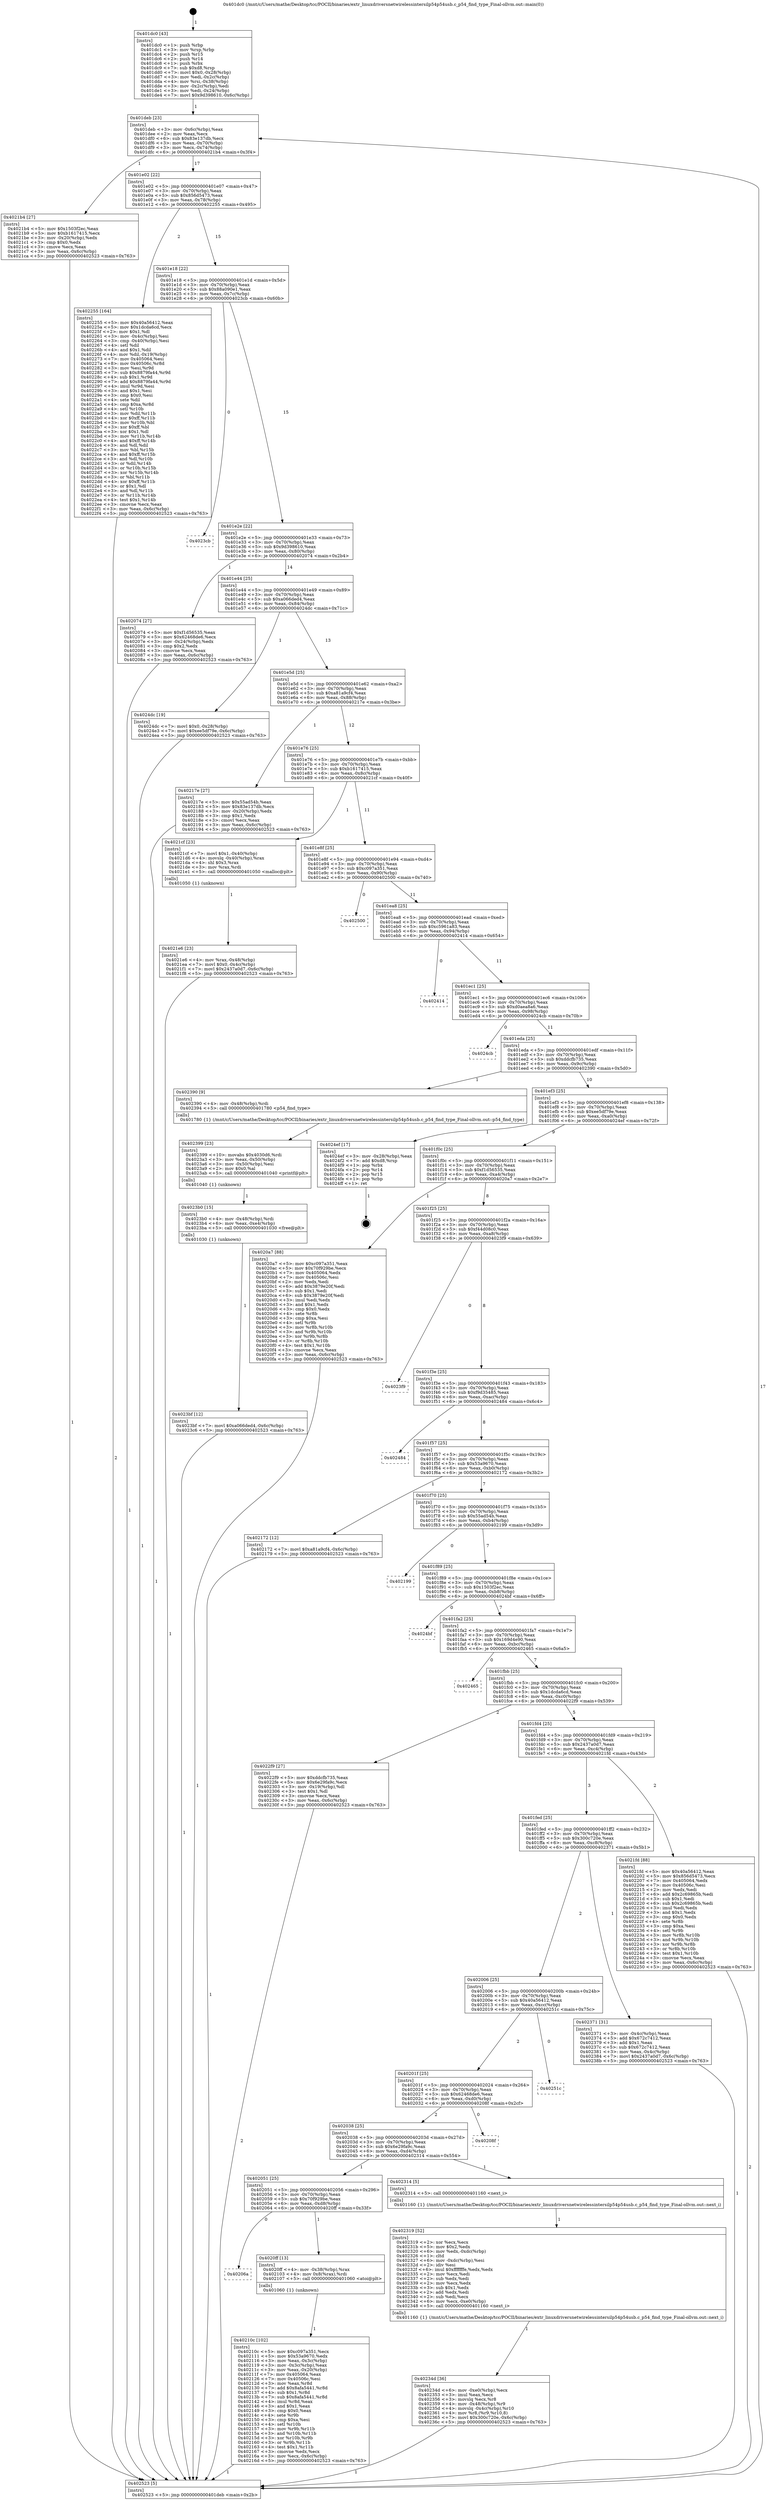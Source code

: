 digraph "0x401dc0" {
  label = "0x401dc0 (/mnt/c/Users/mathe/Desktop/tcc/POCII/binaries/extr_linuxdriversnetwirelessintersilp54p54usb.c_p54_find_type_Final-ollvm.out::main(0))"
  labelloc = "t"
  node[shape=record]

  Entry [label="",width=0.3,height=0.3,shape=circle,fillcolor=black,style=filled]
  "0x401deb" [label="{
     0x401deb [23]\l
     | [instrs]\l
     &nbsp;&nbsp;0x401deb \<+3\>: mov -0x6c(%rbp),%eax\l
     &nbsp;&nbsp;0x401dee \<+2\>: mov %eax,%ecx\l
     &nbsp;&nbsp;0x401df0 \<+6\>: sub $0x83e137db,%ecx\l
     &nbsp;&nbsp;0x401df6 \<+3\>: mov %eax,-0x70(%rbp)\l
     &nbsp;&nbsp;0x401df9 \<+3\>: mov %ecx,-0x74(%rbp)\l
     &nbsp;&nbsp;0x401dfc \<+6\>: je 00000000004021b4 \<main+0x3f4\>\l
  }"]
  "0x4021b4" [label="{
     0x4021b4 [27]\l
     | [instrs]\l
     &nbsp;&nbsp;0x4021b4 \<+5\>: mov $0x1503f2ec,%eax\l
     &nbsp;&nbsp;0x4021b9 \<+5\>: mov $0xb1617415,%ecx\l
     &nbsp;&nbsp;0x4021be \<+3\>: mov -0x20(%rbp),%edx\l
     &nbsp;&nbsp;0x4021c1 \<+3\>: cmp $0x0,%edx\l
     &nbsp;&nbsp;0x4021c4 \<+3\>: cmove %ecx,%eax\l
     &nbsp;&nbsp;0x4021c7 \<+3\>: mov %eax,-0x6c(%rbp)\l
     &nbsp;&nbsp;0x4021ca \<+5\>: jmp 0000000000402523 \<main+0x763\>\l
  }"]
  "0x401e02" [label="{
     0x401e02 [22]\l
     | [instrs]\l
     &nbsp;&nbsp;0x401e02 \<+5\>: jmp 0000000000401e07 \<main+0x47\>\l
     &nbsp;&nbsp;0x401e07 \<+3\>: mov -0x70(%rbp),%eax\l
     &nbsp;&nbsp;0x401e0a \<+5\>: sub $0x856d5473,%eax\l
     &nbsp;&nbsp;0x401e0f \<+3\>: mov %eax,-0x78(%rbp)\l
     &nbsp;&nbsp;0x401e12 \<+6\>: je 0000000000402255 \<main+0x495\>\l
  }"]
  Exit [label="",width=0.3,height=0.3,shape=circle,fillcolor=black,style=filled,peripheries=2]
  "0x402255" [label="{
     0x402255 [164]\l
     | [instrs]\l
     &nbsp;&nbsp;0x402255 \<+5\>: mov $0x40a56412,%eax\l
     &nbsp;&nbsp;0x40225a \<+5\>: mov $0x1dcda6cd,%ecx\l
     &nbsp;&nbsp;0x40225f \<+2\>: mov $0x1,%dl\l
     &nbsp;&nbsp;0x402261 \<+3\>: mov -0x4c(%rbp),%esi\l
     &nbsp;&nbsp;0x402264 \<+3\>: cmp -0x40(%rbp),%esi\l
     &nbsp;&nbsp;0x402267 \<+4\>: setl %dil\l
     &nbsp;&nbsp;0x40226b \<+4\>: and $0x1,%dil\l
     &nbsp;&nbsp;0x40226f \<+4\>: mov %dil,-0x19(%rbp)\l
     &nbsp;&nbsp;0x402273 \<+7\>: mov 0x405064,%esi\l
     &nbsp;&nbsp;0x40227a \<+8\>: mov 0x40506c,%r8d\l
     &nbsp;&nbsp;0x402282 \<+3\>: mov %esi,%r9d\l
     &nbsp;&nbsp;0x402285 \<+7\>: sub $0x8879fa44,%r9d\l
     &nbsp;&nbsp;0x40228c \<+4\>: sub $0x1,%r9d\l
     &nbsp;&nbsp;0x402290 \<+7\>: add $0x8879fa44,%r9d\l
     &nbsp;&nbsp;0x402297 \<+4\>: imul %r9d,%esi\l
     &nbsp;&nbsp;0x40229b \<+3\>: and $0x1,%esi\l
     &nbsp;&nbsp;0x40229e \<+3\>: cmp $0x0,%esi\l
     &nbsp;&nbsp;0x4022a1 \<+4\>: sete %dil\l
     &nbsp;&nbsp;0x4022a5 \<+4\>: cmp $0xa,%r8d\l
     &nbsp;&nbsp;0x4022a9 \<+4\>: setl %r10b\l
     &nbsp;&nbsp;0x4022ad \<+3\>: mov %dil,%r11b\l
     &nbsp;&nbsp;0x4022b0 \<+4\>: xor $0xff,%r11b\l
     &nbsp;&nbsp;0x4022b4 \<+3\>: mov %r10b,%bl\l
     &nbsp;&nbsp;0x4022b7 \<+3\>: xor $0xff,%bl\l
     &nbsp;&nbsp;0x4022ba \<+3\>: xor $0x1,%dl\l
     &nbsp;&nbsp;0x4022bd \<+3\>: mov %r11b,%r14b\l
     &nbsp;&nbsp;0x4022c0 \<+4\>: and $0xff,%r14b\l
     &nbsp;&nbsp;0x4022c4 \<+3\>: and %dl,%dil\l
     &nbsp;&nbsp;0x4022c7 \<+3\>: mov %bl,%r15b\l
     &nbsp;&nbsp;0x4022ca \<+4\>: and $0xff,%r15b\l
     &nbsp;&nbsp;0x4022ce \<+3\>: and %dl,%r10b\l
     &nbsp;&nbsp;0x4022d1 \<+3\>: or %dil,%r14b\l
     &nbsp;&nbsp;0x4022d4 \<+3\>: or %r10b,%r15b\l
     &nbsp;&nbsp;0x4022d7 \<+3\>: xor %r15b,%r14b\l
     &nbsp;&nbsp;0x4022da \<+3\>: or %bl,%r11b\l
     &nbsp;&nbsp;0x4022dd \<+4\>: xor $0xff,%r11b\l
     &nbsp;&nbsp;0x4022e1 \<+3\>: or $0x1,%dl\l
     &nbsp;&nbsp;0x4022e4 \<+3\>: and %dl,%r11b\l
     &nbsp;&nbsp;0x4022e7 \<+3\>: or %r11b,%r14b\l
     &nbsp;&nbsp;0x4022ea \<+4\>: test $0x1,%r14b\l
     &nbsp;&nbsp;0x4022ee \<+3\>: cmovne %ecx,%eax\l
     &nbsp;&nbsp;0x4022f1 \<+3\>: mov %eax,-0x6c(%rbp)\l
     &nbsp;&nbsp;0x4022f4 \<+5\>: jmp 0000000000402523 \<main+0x763\>\l
  }"]
  "0x401e18" [label="{
     0x401e18 [22]\l
     | [instrs]\l
     &nbsp;&nbsp;0x401e18 \<+5\>: jmp 0000000000401e1d \<main+0x5d\>\l
     &nbsp;&nbsp;0x401e1d \<+3\>: mov -0x70(%rbp),%eax\l
     &nbsp;&nbsp;0x401e20 \<+5\>: sub $0x88a090e1,%eax\l
     &nbsp;&nbsp;0x401e25 \<+3\>: mov %eax,-0x7c(%rbp)\l
     &nbsp;&nbsp;0x401e28 \<+6\>: je 00000000004023cb \<main+0x60b\>\l
  }"]
  "0x4023bf" [label="{
     0x4023bf [12]\l
     | [instrs]\l
     &nbsp;&nbsp;0x4023bf \<+7\>: movl $0xa066ded4,-0x6c(%rbp)\l
     &nbsp;&nbsp;0x4023c6 \<+5\>: jmp 0000000000402523 \<main+0x763\>\l
  }"]
  "0x4023cb" [label="{
     0x4023cb\l
  }", style=dashed]
  "0x401e2e" [label="{
     0x401e2e [22]\l
     | [instrs]\l
     &nbsp;&nbsp;0x401e2e \<+5\>: jmp 0000000000401e33 \<main+0x73\>\l
     &nbsp;&nbsp;0x401e33 \<+3\>: mov -0x70(%rbp),%eax\l
     &nbsp;&nbsp;0x401e36 \<+5\>: sub $0x9d398610,%eax\l
     &nbsp;&nbsp;0x401e3b \<+3\>: mov %eax,-0x80(%rbp)\l
     &nbsp;&nbsp;0x401e3e \<+6\>: je 0000000000402074 \<main+0x2b4\>\l
  }"]
  "0x4023b0" [label="{
     0x4023b0 [15]\l
     | [instrs]\l
     &nbsp;&nbsp;0x4023b0 \<+4\>: mov -0x48(%rbp),%rdi\l
     &nbsp;&nbsp;0x4023b4 \<+6\>: mov %eax,-0xe4(%rbp)\l
     &nbsp;&nbsp;0x4023ba \<+5\>: call 0000000000401030 \<free@plt\>\l
     | [calls]\l
     &nbsp;&nbsp;0x401030 \{1\} (unknown)\l
  }"]
  "0x402074" [label="{
     0x402074 [27]\l
     | [instrs]\l
     &nbsp;&nbsp;0x402074 \<+5\>: mov $0xf1d56535,%eax\l
     &nbsp;&nbsp;0x402079 \<+5\>: mov $0x62468de6,%ecx\l
     &nbsp;&nbsp;0x40207e \<+3\>: mov -0x24(%rbp),%edx\l
     &nbsp;&nbsp;0x402081 \<+3\>: cmp $0x2,%edx\l
     &nbsp;&nbsp;0x402084 \<+3\>: cmovne %ecx,%eax\l
     &nbsp;&nbsp;0x402087 \<+3\>: mov %eax,-0x6c(%rbp)\l
     &nbsp;&nbsp;0x40208a \<+5\>: jmp 0000000000402523 \<main+0x763\>\l
  }"]
  "0x401e44" [label="{
     0x401e44 [25]\l
     | [instrs]\l
     &nbsp;&nbsp;0x401e44 \<+5\>: jmp 0000000000401e49 \<main+0x89\>\l
     &nbsp;&nbsp;0x401e49 \<+3\>: mov -0x70(%rbp),%eax\l
     &nbsp;&nbsp;0x401e4c \<+5\>: sub $0xa066ded4,%eax\l
     &nbsp;&nbsp;0x401e51 \<+6\>: mov %eax,-0x84(%rbp)\l
     &nbsp;&nbsp;0x401e57 \<+6\>: je 00000000004024dc \<main+0x71c\>\l
  }"]
  "0x402523" [label="{
     0x402523 [5]\l
     | [instrs]\l
     &nbsp;&nbsp;0x402523 \<+5\>: jmp 0000000000401deb \<main+0x2b\>\l
  }"]
  "0x401dc0" [label="{
     0x401dc0 [43]\l
     | [instrs]\l
     &nbsp;&nbsp;0x401dc0 \<+1\>: push %rbp\l
     &nbsp;&nbsp;0x401dc1 \<+3\>: mov %rsp,%rbp\l
     &nbsp;&nbsp;0x401dc4 \<+2\>: push %r15\l
     &nbsp;&nbsp;0x401dc6 \<+2\>: push %r14\l
     &nbsp;&nbsp;0x401dc8 \<+1\>: push %rbx\l
     &nbsp;&nbsp;0x401dc9 \<+7\>: sub $0xd8,%rsp\l
     &nbsp;&nbsp;0x401dd0 \<+7\>: movl $0x0,-0x28(%rbp)\l
     &nbsp;&nbsp;0x401dd7 \<+3\>: mov %edi,-0x2c(%rbp)\l
     &nbsp;&nbsp;0x401dda \<+4\>: mov %rsi,-0x38(%rbp)\l
     &nbsp;&nbsp;0x401dde \<+3\>: mov -0x2c(%rbp),%edi\l
     &nbsp;&nbsp;0x401de1 \<+3\>: mov %edi,-0x24(%rbp)\l
     &nbsp;&nbsp;0x401de4 \<+7\>: movl $0x9d398610,-0x6c(%rbp)\l
  }"]
  "0x402399" [label="{
     0x402399 [23]\l
     | [instrs]\l
     &nbsp;&nbsp;0x402399 \<+10\>: movabs $0x4030d6,%rdi\l
     &nbsp;&nbsp;0x4023a3 \<+3\>: mov %eax,-0x50(%rbp)\l
     &nbsp;&nbsp;0x4023a6 \<+3\>: mov -0x50(%rbp),%esi\l
     &nbsp;&nbsp;0x4023a9 \<+2\>: mov $0x0,%al\l
     &nbsp;&nbsp;0x4023ab \<+5\>: call 0000000000401040 \<printf@plt\>\l
     | [calls]\l
     &nbsp;&nbsp;0x401040 \{1\} (unknown)\l
  }"]
  "0x4024dc" [label="{
     0x4024dc [19]\l
     | [instrs]\l
     &nbsp;&nbsp;0x4024dc \<+7\>: movl $0x0,-0x28(%rbp)\l
     &nbsp;&nbsp;0x4024e3 \<+7\>: movl $0xee5df79e,-0x6c(%rbp)\l
     &nbsp;&nbsp;0x4024ea \<+5\>: jmp 0000000000402523 \<main+0x763\>\l
  }"]
  "0x401e5d" [label="{
     0x401e5d [25]\l
     | [instrs]\l
     &nbsp;&nbsp;0x401e5d \<+5\>: jmp 0000000000401e62 \<main+0xa2\>\l
     &nbsp;&nbsp;0x401e62 \<+3\>: mov -0x70(%rbp),%eax\l
     &nbsp;&nbsp;0x401e65 \<+5\>: sub $0xa81a9cf4,%eax\l
     &nbsp;&nbsp;0x401e6a \<+6\>: mov %eax,-0x88(%rbp)\l
     &nbsp;&nbsp;0x401e70 \<+6\>: je 000000000040217e \<main+0x3be\>\l
  }"]
  "0x40234d" [label="{
     0x40234d [36]\l
     | [instrs]\l
     &nbsp;&nbsp;0x40234d \<+6\>: mov -0xe0(%rbp),%ecx\l
     &nbsp;&nbsp;0x402353 \<+3\>: imul %eax,%ecx\l
     &nbsp;&nbsp;0x402356 \<+3\>: movslq %ecx,%r8\l
     &nbsp;&nbsp;0x402359 \<+4\>: mov -0x48(%rbp),%r9\l
     &nbsp;&nbsp;0x40235d \<+4\>: movslq -0x4c(%rbp),%r10\l
     &nbsp;&nbsp;0x402361 \<+4\>: mov %r8,(%r9,%r10,8)\l
     &nbsp;&nbsp;0x402365 \<+7\>: movl $0x300c720e,-0x6c(%rbp)\l
     &nbsp;&nbsp;0x40236c \<+5\>: jmp 0000000000402523 \<main+0x763\>\l
  }"]
  "0x40217e" [label="{
     0x40217e [27]\l
     | [instrs]\l
     &nbsp;&nbsp;0x40217e \<+5\>: mov $0x55ad54b,%eax\l
     &nbsp;&nbsp;0x402183 \<+5\>: mov $0x83e137db,%ecx\l
     &nbsp;&nbsp;0x402188 \<+3\>: mov -0x20(%rbp),%edx\l
     &nbsp;&nbsp;0x40218b \<+3\>: cmp $0x1,%edx\l
     &nbsp;&nbsp;0x40218e \<+3\>: cmovl %ecx,%eax\l
     &nbsp;&nbsp;0x402191 \<+3\>: mov %eax,-0x6c(%rbp)\l
     &nbsp;&nbsp;0x402194 \<+5\>: jmp 0000000000402523 \<main+0x763\>\l
  }"]
  "0x401e76" [label="{
     0x401e76 [25]\l
     | [instrs]\l
     &nbsp;&nbsp;0x401e76 \<+5\>: jmp 0000000000401e7b \<main+0xbb\>\l
     &nbsp;&nbsp;0x401e7b \<+3\>: mov -0x70(%rbp),%eax\l
     &nbsp;&nbsp;0x401e7e \<+5\>: sub $0xb1617415,%eax\l
     &nbsp;&nbsp;0x401e83 \<+6\>: mov %eax,-0x8c(%rbp)\l
     &nbsp;&nbsp;0x401e89 \<+6\>: je 00000000004021cf \<main+0x40f\>\l
  }"]
  "0x402319" [label="{
     0x402319 [52]\l
     | [instrs]\l
     &nbsp;&nbsp;0x402319 \<+2\>: xor %ecx,%ecx\l
     &nbsp;&nbsp;0x40231b \<+5\>: mov $0x2,%edx\l
     &nbsp;&nbsp;0x402320 \<+6\>: mov %edx,-0xdc(%rbp)\l
     &nbsp;&nbsp;0x402326 \<+1\>: cltd\l
     &nbsp;&nbsp;0x402327 \<+6\>: mov -0xdc(%rbp),%esi\l
     &nbsp;&nbsp;0x40232d \<+2\>: idiv %esi\l
     &nbsp;&nbsp;0x40232f \<+6\>: imul $0xfffffffe,%edx,%edx\l
     &nbsp;&nbsp;0x402335 \<+2\>: mov %ecx,%edi\l
     &nbsp;&nbsp;0x402337 \<+2\>: sub %edx,%edi\l
     &nbsp;&nbsp;0x402339 \<+2\>: mov %ecx,%edx\l
     &nbsp;&nbsp;0x40233b \<+3\>: sub $0x1,%edx\l
     &nbsp;&nbsp;0x40233e \<+2\>: add %edx,%edi\l
     &nbsp;&nbsp;0x402340 \<+2\>: sub %edi,%ecx\l
     &nbsp;&nbsp;0x402342 \<+6\>: mov %ecx,-0xe0(%rbp)\l
     &nbsp;&nbsp;0x402348 \<+5\>: call 0000000000401160 \<next_i\>\l
     | [calls]\l
     &nbsp;&nbsp;0x401160 \{1\} (/mnt/c/Users/mathe/Desktop/tcc/POCII/binaries/extr_linuxdriversnetwirelessintersilp54p54usb.c_p54_find_type_Final-ollvm.out::next_i)\l
  }"]
  "0x4021cf" [label="{
     0x4021cf [23]\l
     | [instrs]\l
     &nbsp;&nbsp;0x4021cf \<+7\>: movl $0x1,-0x40(%rbp)\l
     &nbsp;&nbsp;0x4021d6 \<+4\>: movslq -0x40(%rbp),%rax\l
     &nbsp;&nbsp;0x4021da \<+4\>: shl $0x3,%rax\l
     &nbsp;&nbsp;0x4021de \<+3\>: mov %rax,%rdi\l
     &nbsp;&nbsp;0x4021e1 \<+5\>: call 0000000000401050 \<malloc@plt\>\l
     | [calls]\l
     &nbsp;&nbsp;0x401050 \{1\} (unknown)\l
  }"]
  "0x401e8f" [label="{
     0x401e8f [25]\l
     | [instrs]\l
     &nbsp;&nbsp;0x401e8f \<+5\>: jmp 0000000000401e94 \<main+0xd4\>\l
     &nbsp;&nbsp;0x401e94 \<+3\>: mov -0x70(%rbp),%eax\l
     &nbsp;&nbsp;0x401e97 \<+5\>: sub $0xc097a351,%eax\l
     &nbsp;&nbsp;0x401e9c \<+6\>: mov %eax,-0x90(%rbp)\l
     &nbsp;&nbsp;0x401ea2 \<+6\>: je 0000000000402500 \<main+0x740\>\l
  }"]
  "0x4021e6" [label="{
     0x4021e6 [23]\l
     | [instrs]\l
     &nbsp;&nbsp;0x4021e6 \<+4\>: mov %rax,-0x48(%rbp)\l
     &nbsp;&nbsp;0x4021ea \<+7\>: movl $0x0,-0x4c(%rbp)\l
     &nbsp;&nbsp;0x4021f1 \<+7\>: movl $0x2437a0d7,-0x6c(%rbp)\l
     &nbsp;&nbsp;0x4021f8 \<+5\>: jmp 0000000000402523 \<main+0x763\>\l
  }"]
  "0x402500" [label="{
     0x402500\l
  }", style=dashed]
  "0x401ea8" [label="{
     0x401ea8 [25]\l
     | [instrs]\l
     &nbsp;&nbsp;0x401ea8 \<+5\>: jmp 0000000000401ead \<main+0xed\>\l
     &nbsp;&nbsp;0x401ead \<+3\>: mov -0x70(%rbp),%eax\l
     &nbsp;&nbsp;0x401eb0 \<+5\>: sub $0xc5961a83,%eax\l
     &nbsp;&nbsp;0x401eb5 \<+6\>: mov %eax,-0x94(%rbp)\l
     &nbsp;&nbsp;0x401ebb \<+6\>: je 0000000000402414 \<main+0x654\>\l
  }"]
  "0x40210c" [label="{
     0x40210c [102]\l
     | [instrs]\l
     &nbsp;&nbsp;0x40210c \<+5\>: mov $0xc097a351,%ecx\l
     &nbsp;&nbsp;0x402111 \<+5\>: mov $0x53a9670,%edx\l
     &nbsp;&nbsp;0x402116 \<+3\>: mov %eax,-0x3c(%rbp)\l
     &nbsp;&nbsp;0x402119 \<+3\>: mov -0x3c(%rbp),%eax\l
     &nbsp;&nbsp;0x40211c \<+3\>: mov %eax,-0x20(%rbp)\l
     &nbsp;&nbsp;0x40211f \<+7\>: mov 0x405064,%eax\l
     &nbsp;&nbsp;0x402126 \<+7\>: mov 0x40506c,%esi\l
     &nbsp;&nbsp;0x40212d \<+3\>: mov %eax,%r8d\l
     &nbsp;&nbsp;0x402130 \<+7\>: add $0x8afa5441,%r8d\l
     &nbsp;&nbsp;0x402137 \<+4\>: sub $0x1,%r8d\l
     &nbsp;&nbsp;0x40213b \<+7\>: sub $0x8afa5441,%r8d\l
     &nbsp;&nbsp;0x402142 \<+4\>: imul %r8d,%eax\l
     &nbsp;&nbsp;0x402146 \<+3\>: and $0x1,%eax\l
     &nbsp;&nbsp;0x402149 \<+3\>: cmp $0x0,%eax\l
     &nbsp;&nbsp;0x40214c \<+4\>: sete %r9b\l
     &nbsp;&nbsp;0x402150 \<+3\>: cmp $0xa,%esi\l
     &nbsp;&nbsp;0x402153 \<+4\>: setl %r10b\l
     &nbsp;&nbsp;0x402157 \<+3\>: mov %r9b,%r11b\l
     &nbsp;&nbsp;0x40215a \<+3\>: and %r10b,%r11b\l
     &nbsp;&nbsp;0x40215d \<+3\>: xor %r10b,%r9b\l
     &nbsp;&nbsp;0x402160 \<+3\>: or %r9b,%r11b\l
     &nbsp;&nbsp;0x402163 \<+4\>: test $0x1,%r11b\l
     &nbsp;&nbsp;0x402167 \<+3\>: cmovne %edx,%ecx\l
     &nbsp;&nbsp;0x40216a \<+3\>: mov %ecx,-0x6c(%rbp)\l
     &nbsp;&nbsp;0x40216d \<+5\>: jmp 0000000000402523 \<main+0x763\>\l
  }"]
  "0x402414" [label="{
     0x402414\l
  }", style=dashed]
  "0x401ec1" [label="{
     0x401ec1 [25]\l
     | [instrs]\l
     &nbsp;&nbsp;0x401ec1 \<+5\>: jmp 0000000000401ec6 \<main+0x106\>\l
     &nbsp;&nbsp;0x401ec6 \<+3\>: mov -0x70(%rbp),%eax\l
     &nbsp;&nbsp;0x401ec9 \<+5\>: sub $0xd0aea8a6,%eax\l
     &nbsp;&nbsp;0x401ece \<+6\>: mov %eax,-0x98(%rbp)\l
     &nbsp;&nbsp;0x401ed4 \<+6\>: je 00000000004024cb \<main+0x70b\>\l
  }"]
  "0x40206a" [label="{
     0x40206a\l
  }", style=dashed]
  "0x4024cb" [label="{
     0x4024cb\l
  }", style=dashed]
  "0x401eda" [label="{
     0x401eda [25]\l
     | [instrs]\l
     &nbsp;&nbsp;0x401eda \<+5\>: jmp 0000000000401edf \<main+0x11f\>\l
     &nbsp;&nbsp;0x401edf \<+3\>: mov -0x70(%rbp),%eax\l
     &nbsp;&nbsp;0x401ee2 \<+5\>: sub $0xddcfb735,%eax\l
     &nbsp;&nbsp;0x401ee7 \<+6\>: mov %eax,-0x9c(%rbp)\l
     &nbsp;&nbsp;0x401eed \<+6\>: je 0000000000402390 \<main+0x5d0\>\l
  }"]
  "0x4020ff" [label="{
     0x4020ff [13]\l
     | [instrs]\l
     &nbsp;&nbsp;0x4020ff \<+4\>: mov -0x38(%rbp),%rax\l
     &nbsp;&nbsp;0x402103 \<+4\>: mov 0x8(%rax),%rdi\l
     &nbsp;&nbsp;0x402107 \<+5\>: call 0000000000401060 \<atoi@plt\>\l
     | [calls]\l
     &nbsp;&nbsp;0x401060 \{1\} (unknown)\l
  }"]
  "0x402390" [label="{
     0x402390 [9]\l
     | [instrs]\l
     &nbsp;&nbsp;0x402390 \<+4\>: mov -0x48(%rbp),%rdi\l
     &nbsp;&nbsp;0x402394 \<+5\>: call 0000000000401780 \<p54_find_type\>\l
     | [calls]\l
     &nbsp;&nbsp;0x401780 \{1\} (/mnt/c/Users/mathe/Desktop/tcc/POCII/binaries/extr_linuxdriversnetwirelessintersilp54p54usb.c_p54_find_type_Final-ollvm.out::p54_find_type)\l
  }"]
  "0x401ef3" [label="{
     0x401ef3 [25]\l
     | [instrs]\l
     &nbsp;&nbsp;0x401ef3 \<+5\>: jmp 0000000000401ef8 \<main+0x138\>\l
     &nbsp;&nbsp;0x401ef8 \<+3\>: mov -0x70(%rbp),%eax\l
     &nbsp;&nbsp;0x401efb \<+5\>: sub $0xee5df79e,%eax\l
     &nbsp;&nbsp;0x401f00 \<+6\>: mov %eax,-0xa0(%rbp)\l
     &nbsp;&nbsp;0x401f06 \<+6\>: je 00000000004024ef \<main+0x72f\>\l
  }"]
  "0x402051" [label="{
     0x402051 [25]\l
     | [instrs]\l
     &nbsp;&nbsp;0x402051 \<+5\>: jmp 0000000000402056 \<main+0x296\>\l
     &nbsp;&nbsp;0x402056 \<+3\>: mov -0x70(%rbp),%eax\l
     &nbsp;&nbsp;0x402059 \<+5\>: sub $0x70f929be,%eax\l
     &nbsp;&nbsp;0x40205e \<+6\>: mov %eax,-0xd8(%rbp)\l
     &nbsp;&nbsp;0x402064 \<+6\>: je 00000000004020ff \<main+0x33f\>\l
  }"]
  "0x4024ef" [label="{
     0x4024ef [17]\l
     | [instrs]\l
     &nbsp;&nbsp;0x4024ef \<+3\>: mov -0x28(%rbp),%eax\l
     &nbsp;&nbsp;0x4024f2 \<+7\>: add $0xd8,%rsp\l
     &nbsp;&nbsp;0x4024f9 \<+1\>: pop %rbx\l
     &nbsp;&nbsp;0x4024fa \<+2\>: pop %r14\l
     &nbsp;&nbsp;0x4024fc \<+2\>: pop %r15\l
     &nbsp;&nbsp;0x4024fe \<+1\>: pop %rbp\l
     &nbsp;&nbsp;0x4024ff \<+1\>: ret\l
  }"]
  "0x401f0c" [label="{
     0x401f0c [25]\l
     | [instrs]\l
     &nbsp;&nbsp;0x401f0c \<+5\>: jmp 0000000000401f11 \<main+0x151\>\l
     &nbsp;&nbsp;0x401f11 \<+3\>: mov -0x70(%rbp),%eax\l
     &nbsp;&nbsp;0x401f14 \<+5\>: sub $0xf1d56535,%eax\l
     &nbsp;&nbsp;0x401f19 \<+6\>: mov %eax,-0xa4(%rbp)\l
     &nbsp;&nbsp;0x401f1f \<+6\>: je 00000000004020a7 \<main+0x2e7\>\l
  }"]
  "0x402314" [label="{
     0x402314 [5]\l
     | [instrs]\l
     &nbsp;&nbsp;0x402314 \<+5\>: call 0000000000401160 \<next_i\>\l
     | [calls]\l
     &nbsp;&nbsp;0x401160 \{1\} (/mnt/c/Users/mathe/Desktop/tcc/POCII/binaries/extr_linuxdriversnetwirelessintersilp54p54usb.c_p54_find_type_Final-ollvm.out::next_i)\l
  }"]
  "0x4020a7" [label="{
     0x4020a7 [88]\l
     | [instrs]\l
     &nbsp;&nbsp;0x4020a7 \<+5\>: mov $0xc097a351,%eax\l
     &nbsp;&nbsp;0x4020ac \<+5\>: mov $0x70f929be,%ecx\l
     &nbsp;&nbsp;0x4020b1 \<+7\>: mov 0x405064,%edx\l
     &nbsp;&nbsp;0x4020b8 \<+7\>: mov 0x40506c,%esi\l
     &nbsp;&nbsp;0x4020bf \<+2\>: mov %edx,%edi\l
     &nbsp;&nbsp;0x4020c1 \<+6\>: add $0x3879e20f,%edi\l
     &nbsp;&nbsp;0x4020c7 \<+3\>: sub $0x1,%edi\l
     &nbsp;&nbsp;0x4020ca \<+6\>: sub $0x3879e20f,%edi\l
     &nbsp;&nbsp;0x4020d0 \<+3\>: imul %edi,%edx\l
     &nbsp;&nbsp;0x4020d3 \<+3\>: and $0x1,%edx\l
     &nbsp;&nbsp;0x4020d6 \<+3\>: cmp $0x0,%edx\l
     &nbsp;&nbsp;0x4020d9 \<+4\>: sete %r8b\l
     &nbsp;&nbsp;0x4020dd \<+3\>: cmp $0xa,%esi\l
     &nbsp;&nbsp;0x4020e0 \<+4\>: setl %r9b\l
     &nbsp;&nbsp;0x4020e4 \<+3\>: mov %r8b,%r10b\l
     &nbsp;&nbsp;0x4020e7 \<+3\>: and %r9b,%r10b\l
     &nbsp;&nbsp;0x4020ea \<+3\>: xor %r9b,%r8b\l
     &nbsp;&nbsp;0x4020ed \<+3\>: or %r8b,%r10b\l
     &nbsp;&nbsp;0x4020f0 \<+4\>: test $0x1,%r10b\l
     &nbsp;&nbsp;0x4020f4 \<+3\>: cmovne %ecx,%eax\l
     &nbsp;&nbsp;0x4020f7 \<+3\>: mov %eax,-0x6c(%rbp)\l
     &nbsp;&nbsp;0x4020fa \<+5\>: jmp 0000000000402523 \<main+0x763\>\l
  }"]
  "0x401f25" [label="{
     0x401f25 [25]\l
     | [instrs]\l
     &nbsp;&nbsp;0x401f25 \<+5\>: jmp 0000000000401f2a \<main+0x16a\>\l
     &nbsp;&nbsp;0x401f2a \<+3\>: mov -0x70(%rbp),%eax\l
     &nbsp;&nbsp;0x401f2d \<+5\>: sub $0xf44d08c0,%eax\l
     &nbsp;&nbsp;0x401f32 \<+6\>: mov %eax,-0xa8(%rbp)\l
     &nbsp;&nbsp;0x401f38 \<+6\>: je 00000000004023f9 \<main+0x639\>\l
  }"]
  "0x402038" [label="{
     0x402038 [25]\l
     | [instrs]\l
     &nbsp;&nbsp;0x402038 \<+5\>: jmp 000000000040203d \<main+0x27d\>\l
     &nbsp;&nbsp;0x40203d \<+3\>: mov -0x70(%rbp),%eax\l
     &nbsp;&nbsp;0x402040 \<+5\>: sub $0x6e29fa9c,%eax\l
     &nbsp;&nbsp;0x402045 \<+6\>: mov %eax,-0xd4(%rbp)\l
     &nbsp;&nbsp;0x40204b \<+6\>: je 0000000000402314 \<main+0x554\>\l
  }"]
  "0x4023f9" [label="{
     0x4023f9\l
  }", style=dashed]
  "0x401f3e" [label="{
     0x401f3e [25]\l
     | [instrs]\l
     &nbsp;&nbsp;0x401f3e \<+5\>: jmp 0000000000401f43 \<main+0x183\>\l
     &nbsp;&nbsp;0x401f43 \<+3\>: mov -0x70(%rbp),%eax\l
     &nbsp;&nbsp;0x401f46 \<+5\>: sub $0xf9d35485,%eax\l
     &nbsp;&nbsp;0x401f4b \<+6\>: mov %eax,-0xac(%rbp)\l
     &nbsp;&nbsp;0x401f51 \<+6\>: je 0000000000402484 \<main+0x6c4\>\l
  }"]
  "0x40208f" [label="{
     0x40208f\l
  }", style=dashed]
  "0x402484" [label="{
     0x402484\l
  }", style=dashed]
  "0x401f57" [label="{
     0x401f57 [25]\l
     | [instrs]\l
     &nbsp;&nbsp;0x401f57 \<+5\>: jmp 0000000000401f5c \<main+0x19c\>\l
     &nbsp;&nbsp;0x401f5c \<+3\>: mov -0x70(%rbp),%eax\l
     &nbsp;&nbsp;0x401f5f \<+5\>: sub $0x53a9670,%eax\l
     &nbsp;&nbsp;0x401f64 \<+6\>: mov %eax,-0xb0(%rbp)\l
     &nbsp;&nbsp;0x401f6a \<+6\>: je 0000000000402172 \<main+0x3b2\>\l
  }"]
  "0x40201f" [label="{
     0x40201f [25]\l
     | [instrs]\l
     &nbsp;&nbsp;0x40201f \<+5\>: jmp 0000000000402024 \<main+0x264\>\l
     &nbsp;&nbsp;0x402024 \<+3\>: mov -0x70(%rbp),%eax\l
     &nbsp;&nbsp;0x402027 \<+5\>: sub $0x62468de6,%eax\l
     &nbsp;&nbsp;0x40202c \<+6\>: mov %eax,-0xd0(%rbp)\l
     &nbsp;&nbsp;0x402032 \<+6\>: je 000000000040208f \<main+0x2cf\>\l
  }"]
  "0x402172" [label="{
     0x402172 [12]\l
     | [instrs]\l
     &nbsp;&nbsp;0x402172 \<+7\>: movl $0xa81a9cf4,-0x6c(%rbp)\l
     &nbsp;&nbsp;0x402179 \<+5\>: jmp 0000000000402523 \<main+0x763\>\l
  }"]
  "0x401f70" [label="{
     0x401f70 [25]\l
     | [instrs]\l
     &nbsp;&nbsp;0x401f70 \<+5\>: jmp 0000000000401f75 \<main+0x1b5\>\l
     &nbsp;&nbsp;0x401f75 \<+3\>: mov -0x70(%rbp),%eax\l
     &nbsp;&nbsp;0x401f78 \<+5\>: sub $0x55ad54b,%eax\l
     &nbsp;&nbsp;0x401f7d \<+6\>: mov %eax,-0xb4(%rbp)\l
     &nbsp;&nbsp;0x401f83 \<+6\>: je 0000000000402199 \<main+0x3d9\>\l
  }"]
  "0x40251c" [label="{
     0x40251c\l
  }", style=dashed]
  "0x402199" [label="{
     0x402199\l
  }", style=dashed]
  "0x401f89" [label="{
     0x401f89 [25]\l
     | [instrs]\l
     &nbsp;&nbsp;0x401f89 \<+5\>: jmp 0000000000401f8e \<main+0x1ce\>\l
     &nbsp;&nbsp;0x401f8e \<+3\>: mov -0x70(%rbp),%eax\l
     &nbsp;&nbsp;0x401f91 \<+5\>: sub $0x1503f2ec,%eax\l
     &nbsp;&nbsp;0x401f96 \<+6\>: mov %eax,-0xb8(%rbp)\l
     &nbsp;&nbsp;0x401f9c \<+6\>: je 00000000004024bf \<main+0x6ff\>\l
  }"]
  "0x402006" [label="{
     0x402006 [25]\l
     | [instrs]\l
     &nbsp;&nbsp;0x402006 \<+5\>: jmp 000000000040200b \<main+0x24b\>\l
     &nbsp;&nbsp;0x40200b \<+3\>: mov -0x70(%rbp),%eax\l
     &nbsp;&nbsp;0x40200e \<+5\>: sub $0x40a56412,%eax\l
     &nbsp;&nbsp;0x402013 \<+6\>: mov %eax,-0xcc(%rbp)\l
     &nbsp;&nbsp;0x402019 \<+6\>: je 000000000040251c \<main+0x75c\>\l
  }"]
  "0x4024bf" [label="{
     0x4024bf\l
  }", style=dashed]
  "0x401fa2" [label="{
     0x401fa2 [25]\l
     | [instrs]\l
     &nbsp;&nbsp;0x401fa2 \<+5\>: jmp 0000000000401fa7 \<main+0x1e7\>\l
     &nbsp;&nbsp;0x401fa7 \<+3\>: mov -0x70(%rbp),%eax\l
     &nbsp;&nbsp;0x401faa \<+5\>: sub $0x169d4e90,%eax\l
     &nbsp;&nbsp;0x401faf \<+6\>: mov %eax,-0xbc(%rbp)\l
     &nbsp;&nbsp;0x401fb5 \<+6\>: je 0000000000402465 \<main+0x6a5\>\l
  }"]
  "0x402371" [label="{
     0x402371 [31]\l
     | [instrs]\l
     &nbsp;&nbsp;0x402371 \<+3\>: mov -0x4c(%rbp),%eax\l
     &nbsp;&nbsp;0x402374 \<+5\>: add $0x672c7412,%eax\l
     &nbsp;&nbsp;0x402379 \<+3\>: add $0x1,%eax\l
     &nbsp;&nbsp;0x40237c \<+5\>: sub $0x672c7412,%eax\l
     &nbsp;&nbsp;0x402381 \<+3\>: mov %eax,-0x4c(%rbp)\l
     &nbsp;&nbsp;0x402384 \<+7\>: movl $0x2437a0d7,-0x6c(%rbp)\l
     &nbsp;&nbsp;0x40238b \<+5\>: jmp 0000000000402523 \<main+0x763\>\l
  }"]
  "0x402465" [label="{
     0x402465\l
  }", style=dashed]
  "0x401fbb" [label="{
     0x401fbb [25]\l
     | [instrs]\l
     &nbsp;&nbsp;0x401fbb \<+5\>: jmp 0000000000401fc0 \<main+0x200\>\l
     &nbsp;&nbsp;0x401fc0 \<+3\>: mov -0x70(%rbp),%eax\l
     &nbsp;&nbsp;0x401fc3 \<+5\>: sub $0x1dcda6cd,%eax\l
     &nbsp;&nbsp;0x401fc8 \<+6\>: mov %eax,-0xc0(%rbp)\l
     &nbsp;&nbsp;0x401fce \<+6\>: je 00000000004022f9 \<main+0x539\>\l
  }"]
  "0x401fed" [label="{
     0x401fed [25]\l
     | [instrs]\l
     &nbsp;&nbsp;0x401fed \<+5\>: jmp 0000000000401ff2 \<main+0x232\>\l
     &nbsp;&nbsp;0x401ff2 \<+3\>: mov -0x70(%rbp),%eax\l
     &nbsp;&nbsp;0x401ff5 \<+5\>: sub $0x300c720e,%eax\l
     &nbsp;&nbsp;0x401ffa \<+6\>: mov %eax,-0xc8(%rbp)\l
     &nbsp;&nbsp;0x402000 \<+6\>: je 0000000000402371 \<main+0x5b1\>\l
  }"]
  "0x4022f9" [label="{
     0x4022f9 [27]\l
     | [instrs]\l
     &nbsp;&nbsp;0x4022f9 \<+5\>: mov $0xddcfb735,%eax\l
     &nbsp;&nbsp;0x4022fe \<+5\>: mov $0x6e29fa9c,%ecx\l
     &nbsp;&nbsp;0x402303 \<+3\>: mov -0x19(%rbp),%dl\l
     &nbsp;&nbsp;0x402306 \<+3\>: test $0x1,%dl\l
     &nbsp;&nbsp;0x402309 \<+3\>: cmovne %ecx,%eax\l
     &nbsp;&nbsp;0x40230c \<+3\>: mov %eax,-0x6c(%rbp)\l
     &nbsp;&nbsp;0x40230f \<+5\>: jmp 0000000000402523 \<main+0x763\>\l
  }"]
  "0x401fd4" [label="{
     0x401fd4 [25]\l
     | [instrs]\l
     &nbsp;&nbsp;0x401fd4 \<+5\>: jmp 0000000000401fd9 \<main+0x219\>\l
     &nbsp;&nbsp;0x401fd9 \<+3\>: mov -0x70(%rbp),%eax\l
     &nbsp;&nbsp;0x401fdc \<+5\>: sub $0x2437a0d7,%eax\l
     &nbsp;&nbsp;0x401fe1 \<+6\>: mov %eax,-0xc4(%rbp)\l
     &nbsp;&nbsp;0x401fe7 \<+6\>: je 00000000004021fd \<main+0x43d\>\l
  }"]
  "0x4021fd" [label="{
     0x4021fd [88]\l
     | [instrs]\l
     &nbsp;&nbsp;0x4021fd \<+5\>: mov $0x40a56412,%eax\l
     &nbsp;&nbsp;0x402202 \<+5\>: mov $0x856d5473,%ecx\l
     &nbsp;&nbsp;0x402207 \<+7\>: mov 0x405064,%edx\l
     &nbsp;&nbsp;0x40220e \<+7\>: mov 0x40506c,%esi\l
     &nbsp;&nbsp;0x402215 \<+2\>: mov %edx,%edi\l
     &nbsp;&nbsp;0x402217 \<+6\>: add $0x2c69865b,%edi\l
     &nbsp;&nbsp;0x40221d \<+3\>: sub $0x1,%edi\l
     &nbsp;&nbsp;0x402220 \<+6\>: sub $0x2c69865b,%edi\l
     &nbsp;&nbsp;0x402226 \<+3\>: imul %edi,%edx\l
     &nbsp;&nbsp;0x402229 \<+3\>: and $0x1,%edx\l
     &nbsp;&nbsp;0x40222c \<+3\>: cmp $0x0,%edx\l
     &nbsp;&nbsp;0x40222f \<+4\>: sete %r8b\l
     &nbsp;&nbsp;0x402233 \<+3\>: cmp $0xa,%esi\l
     &nbsp;&nbsp;0x402236 \<+4\>: setl %r9b\l
     &nbsp;&nbsp;0x40223a \<+3\>: mov %r8b,%r10b\l
     &nbsp;&nbsp;0x40223d \<+3\>: and %r9b,%r10b\l
     &nbsp;&nbsp;0x402240 \<+3\>: xor %r9b,%r8b\l
     &nbsp;&nbsp;0x402243 \<+3\>: or %r8b,%r10b\l
     &nbsp;&nbsp;0x402246 \<+4\>: test $0x1,%r10b\l
     &nbsp;&nbsp;0x40224a \<+3\>: cmovne %ecx,%eax\l
     &nbsp;&nbsp;0x40224d \<+3\>: mov %eax,-0x6c(%rbp)\l
     &nbsp;&nbsp;0x402250 \<+5\>: jmp 0000000000402523 \<main+0x763\>\l
  }"]
  Entry -> "0x401dc0" [label=" 1"]
  "0x401deb" -> "0x4021b4" [label=" 1"]
  "0x401deb" -> "0x401e02" [label=" 17"]
  "0x4024ef" -> Exit [label=" 1"]
  "0x401e02" -> "0x402255" [label=" 2"]
  "0x401e02" -> "0x401e18" [label=" 15"]
  "0x4024dc" -> "0x402523" [label=" 1"]
  "0x401e18" -> "0x4023cb" [label=" 0"]
  "0x401e18" -> "0x401e2e" [label=" 15"]
  "0x4023bf" -> "0x402523" [label=" 1"]
  "0x401e2e" -> "0x402074" [label=" 1"]
  "0x401e2e" -> "0x401e44" [label=" 14"]
  "0x402074" -> "0x402523" [label=" 1"]
  "0x401dc0" -> "0x401deb" [label=" 1"]
  "0x402523" -> "0x401deb" [label=" 17"]
  "0x4023b0" -> "0x4023bf" [label=" 1"]
  "0x401e44" -> "0x4024dc" [label=" 1"]
  "0x401e44" -> "0x401e5d" [label=" 13"]
  "0x402399" -> "0x4023b0" [label=" 1"]
  "0x401e5d" -> "0x40217e" [label=" 1"]
  "0x401e5d" -> "0x401e76" [label=" 12"]
  "0x402390" -> "0x402399" [label=" 1"]
  "0x401e76" -> "0x4021cf" [label=" 1"]
  "0x401e76" -> "0x401e8f" [label=" 11"]
  "0x402371" -> "0x402523" [label=" 1"]
  "0x401e8f" -> "0x402500" [label=" 0"]
  "0x401e8f" -> "0x401ea8" [label=" 11"]
  "0x40234d" -> "0x402523" [label=" 1"]
  "0x401ea8" -> "0x402414" [label=" 0"]
  "0x401ea8" -> "0x401ec1" [label=" 11"]
  "0x402319" -> "0x40234d" [label=" 1"]
  "0x401ec1" -> "0x4024cb" [label=" 0"]
  "0x401ec1" -> "0x401eda" [label=" 11"]
  "0x402314" -> "0x402319" [label=" 1"]
  "0x401eda" -> "0x402390" [label=" 1"]
  "0x401eda" -> "0x401ef3" [label=" 10"]
  "0x4022f9" -> "0x402523" [label=" 2"]
  "0x401ef3" -> "0x4024ef" [label=" 1"]
  "0x401ef3" -> "0x401f0c" [label=" 9"]
  "0x4021fd" -> "0x402523" [label=" 2"]
  "0x401f0c" -> "0x4020a7" [label=" 1"]
  "0x401f0c" -> "0x401f25" [label=" 8"]
  "0x4020a7" -> "0x402523" [label=" 1"]
  "0x4021e6" -> "0x402523" [label=" 1"]
  "0x401f25" -> "0x4023f9" [label=" 0"]
  "0x401f25" -> "0x401f3e" [label=" 8"]
  "0x4021b4" -> "0x402523" [label=" 1"]
  "0x401f3e" -> "0x402484" [label=" 0"]
  "0x401f3e" -> "0x401f57" [label=" 8"]
  "0x40217e" -> "0x402523" [label=" 1"]
  "0x401f57" -> "0x402172" [label=" 1"]
  "0x401f57" -> "0x401f70" [label=" 7"]
  "0x40210c" -> "0x402523" [label=" 1"]
  "0x401f70" -> "0x402199" [label=" 0"]
  "0x401f70" -> "0x401f89" [label=" 7"]
  "0x4020ff" -> "0x40210c" [label=" 1"]
  "0x401f89" -> "0x4024bf" [label=" 0"]
  "0x401f89" -> "0x401fa2" [label=" 7"]
  "0x402051" -> "0x4020ff" [label=" 1"]
  "0x401fa2" -> "0x402465" [label=" 0"]
  "0x401fa2" -> "0x401fbb" [label=" 7"]
  "0x402255" -> "0x402523" [label=" 2"]
  "0x401fbb" -> "0x4022f9" [label=" 2"]
  "0x401fbb" -> "0x401fd4" [label=" 5"]
  "0x402038" -> "0x402314" [label=" 1"]
  "0x401fd4" -> "0x4021fd" [label=" 2"]
  "0x401fd4" -> "0x401fed" [label=" 3"]
  "0x402038" -> "0x402051" [label=" 1"]
  "0x401fed" -> "0x402371" [label=" 1"]
  "0x401fed" -> "0x402006" [label=" 2"]
  "0x402051" -> "0x40206a" [label=" 0"]
  "0x402006" -> "0x40251c" [label=" 0"]
  "0x402006" -> "0x40201f" [label=" 2"]
  "0x402172" -> "0x402523" [label=" 1"]
  "0x40201f" -> "0x40208f" [label=" 0"]
  "0x40201f" -> "0x402038" [label=" 2"]
  "0x4021cf" -> "0x4021e6" [label=" 1"]
}
